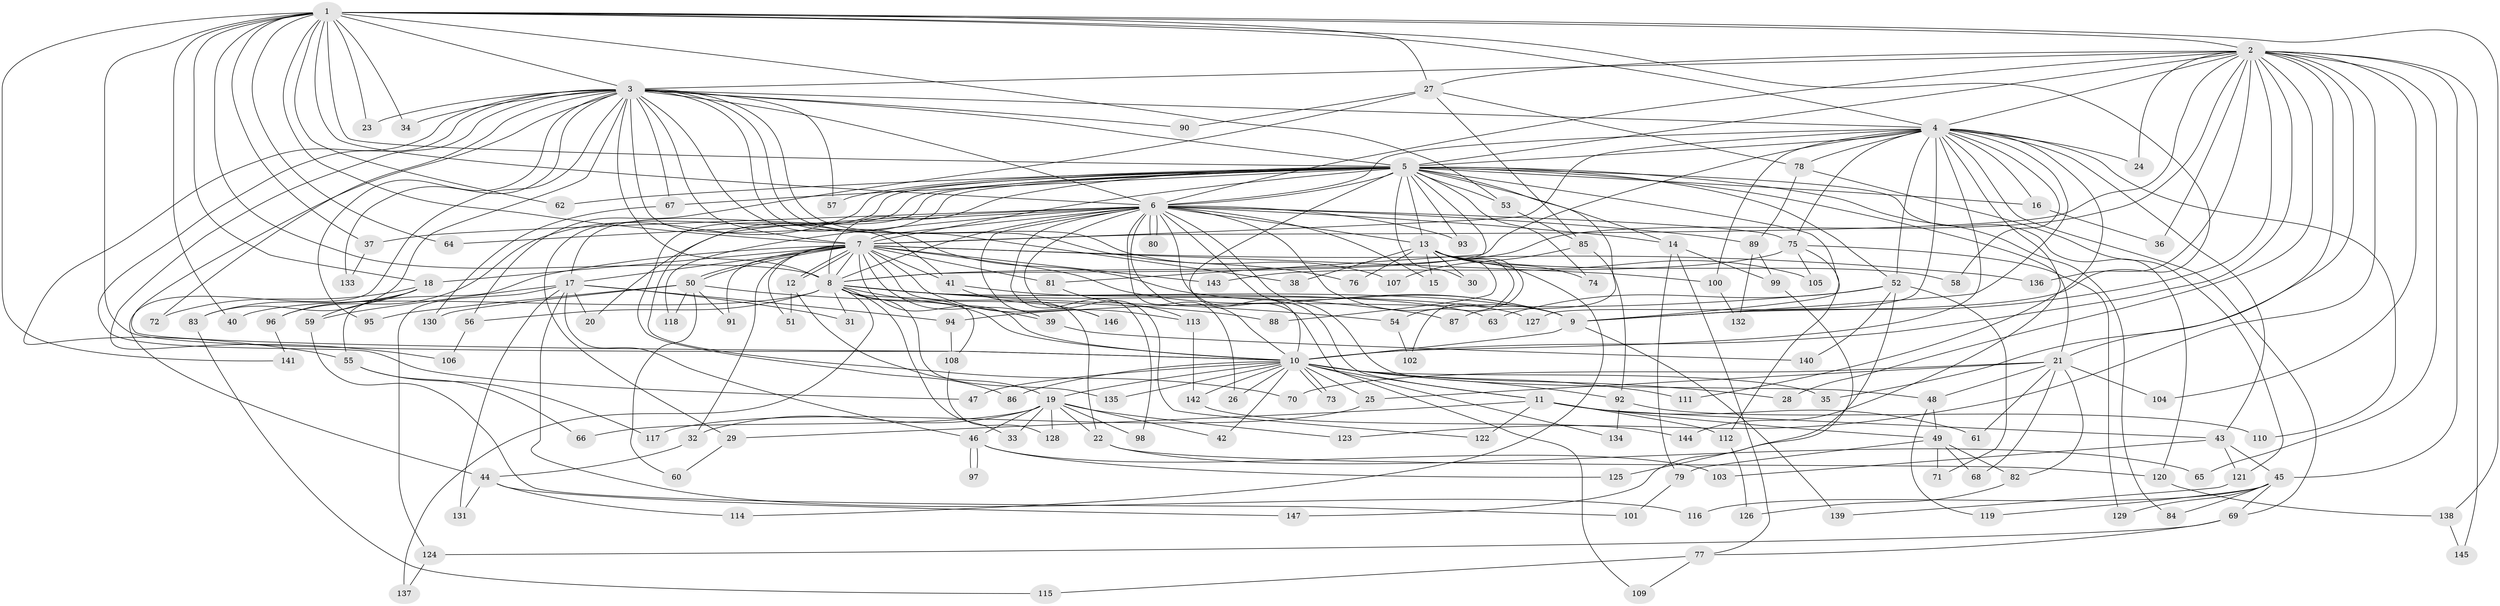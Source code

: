 // coarse degree distribution, {2: 0.5681818181818182, 1: 0.20454545454545456, 7: 0.045454545454545456, 3: 0.045454545454545456, 6: 0.022727272727272728, 13: 0.022727272727272728, 25: 0.022727272727272728, 9: 0.022727272727272728, 15: 0.022727272727272728, 17: 0.022727272727272728}
// Generated by graph-tools (version 1.1) at 2025/49/03/04/25 21:49:24]
// undirected, 147 vertices, 319 edges
graph export_dot {
graph [start="1"]
  node [color=gray90,style=filled];
  1;
  2;
  3;
  4;
  5;
  6;
  7;
  8;
  9;
  10;
  11;
  12;
  13;
  14;
  15;
  16;
  17;
  18;
  19;
  20;
  21;
  22;
  23;
  24;
  25;
  26;
  27;
  28;
  29;
  30;
  31;
  32;
  33;
  34;
  35;
  36;
  37;
  38;
  39;
  40;
  41;
  42;
  43;
  44;
  45;
  46;
  47;
  48;
  49;
  50;
  51;
  52;
  53;
  54;
  55;
  56;
  57;
  58;
  59;
  60;
  61;
  62;
  63;
  64;
  65;
  66;
  67;
  68;
  69;
  70;
  71;
  72;
  73;
  74;
  75;
  76;
  77;
  78;
  79;
  80;
  81;
  82;
  83;
  84;
  85;
  86;
  87;
  88;
  89;
  90;
  91;
  92;
  93;
  94;
  95;
  96;
  97;
  98;
  99;
  100;
  101;
  102;
  103;
  104;
  105;
  106;
  107;
  108;
  109;
  110;
  111;
  112;
  113;
  114;
  115;
  116;
  117;
  118;
  119;
  120;
  121;
  122;
  123;
  124;
  125;
  126;
  127;
  128;
  129;
  130;
  131;
  132;
  133;
  134;
  135;
  136;
  137;
  138;
  139;
  140;
  141;
  142;
  143;
  144;
  145;
  146;
  147;
  1 -- 2;
  1 -- 3;
  1 -- 4;
  1 -- 5;
  1 -- 6;
  1 -- 7;
  1 -- 8;
  1 -- 9;
  1 -- 10;
  1 -- 18;
  1 -- 23;
  1 -- 27;
  1 -- 34;
  1 -- 37;
  1 -- 40;
  1 -- 53;
  1 -- 62;
  1 -- 64;
  1 -- 138;
  1 -- 141;
  2 -- 3;
  2 -- 4;
  2 -- 5;
  2 -- 6;
  2 -- 7;
  2 -- 8;
  2 -- 9;
  2 -- 10;
  2 -- 21;
  2 -- 24;
  2 -- 27;
  2 -- 28;
  2 -- 35;
  2 -- 36;
  2 -- 45;
  2 -- 65;
  2 -- 104;
  2 -- 123;
  2 -- 136;
  2 -- 145;
  3 -- 4;
  3 -- 5;
  3 -- 6;
  3 -- 7;
  3 -- 8;
  3 -- 9;
  3 -- 10;
  3 -- 23;
  3 -- 34;
  3 -- 38;
  3 -- 41;
  3 -- 44;
  3 -- 47;
  3 -- 55;
  3 -- 57;
  3 -- 67;
  3 -- 72;
  3 -- 76;
  3 -- 83;
  3 -- 90;
  3 -- 95;
  3 -- 106;
  3 -- 107;
  3 -- 133;
  4 -- 5;
  4 -- 6;
  4 -- 7;
  4 -- 8;
  4 -- 9;
  4 -- 10;
  4 -- 16;
  4 -- 24;
  4 -- 43;
  4 -- 52;
  4 -- 58;
  4 -- 69;
  4 -- 75;
  4 -- 78;
  4 -- 100;
  4 -- 110;
  4 -- 111;
  4 -- 127;
  4 -- 144;
  5 -- 6;
  5 -- 7;
  5 -- 8;
  5 -- 9;
  5 -- 10;
  5 -- 13;
  5 -- 14;
  5 -- 16;
  5 -- 17;
  5 -- 21;
  5 -- 29;
  5 -- 30;
  5 -- 52;
  5 -- 53;
  5 -- 57;
  5 -- 62;
  5 -- 67;
  5 -- 70;
  5 -- 74;
  5 -- 81;
  5 -- 84;
  5 -- 86;
  5 -- 87;
  5 -- 93;
  5 -- 96;
  5 -- 120;
  6 -- 7;
  6 -- 8;
  6 -- 9;
  6 -- 10;
  6 -- 11;
  6 -- 13;
  6 -- 14;
  6 -- 15;
  6 -- 20;
  6 -- 26;
  6 -- 37;
  6 -- 48;
  6 -- 64;
  6 -- 75;
  6 -- 80;
  6 -- 80;
  6 -- 89;
  6 -- 93;
  6 -- 98;
  6 -- 109;
  6 -- 118;
  6 -- 122;
  6 -- 146;
  7 -- 8;
  7 -- 9;
  7 -- 10;
  7 -- 12;
  7 -- 12;
  7 -- 17;
  7 -- 18;
  7 -- 22;
  7 -- 32;
  7 -- 39;
  7 -- 41;
  7 -- 50;
  7 -- 50;
  7 -- 51;
  7 -- 55;
  7 -- 81;
  7 -- 91;
  7 -- 100;
  7 -- 113;
  7 -- 136;
  7 -- 143;
  8 -- 9;
  8 -- 10;
  8 -- 31;
  8 -- 33;
  8 -- 39;
  8 -- 40;
  8 -- 54;
  8 -- 56;
  8 -- 63;
  8 -- 87;
  8 -- 108;
  8 -- 135;
  8 -- 137;
  9 -- 10;
  9 -- 139;
  10 -- 11;
  10 -- 19;
  10 -- 25;
  10 -- 26;
  10 -- 28;
  10 -- 35;
  10 -- 42;
  10 -- 47;
  10 -- 73;
  10 -- 73;
  10 -- 86;
  10 -- 92;
  10 -- 111;
  10 -- 134;
  10 -- 135;
  10 -- 142;
  11 -- 29;
  11 -- 43;
  11 -- 49;
  11 -- 61;
  11 -- 112;
  11 -- 122;
  12 -- 19;
  12 -- 51;
  13 -- 15;
  13 -- 30;
  13 -- 38;
  13 -- 54;
  13 -- 58;
  13 -- 74;
  13 -- 76;
  13 -- 88;
  13 -- 102;
  13 -- 105;
  13 -- 114;
  14 -- 77;
  14 -- 79;
  14 -- 99;
  16 -- 36;
  17 -- 20;
  17 -- 31;
  17 -- 46;
  17 -- 59;
  17 -- 94;
  17 -- 116;
  17 -- 124;
  17 -- 131;
  18 -- 59;
  18 -- 72;
  18 -- 83;
  18 -- 96;
  19 -- 22;
  19 -- 32;
  19 -- 33;
  19 -- 42;
  19 -- 46;
  19 -- 66;
  19 -- 98;
  19 -- 123;
  19 -- 128;
  21 -- 25;
  21 -- 48;
  21 -- 61;
  21 -- 68;
  21 -- 70;
  21 -- 82;
  21 -- 104;
  22 -- 65;
  22 -- 120;
  25 -- 117;
  27 -- 56;
  27 -- 78;
  27 -- 85;
  27 -- 90;
  29 -- 60;
  32 -- 44;
  37 -- 133;
  39 -- 140;
  41 -- 127;
  41 -- 146;
  43 -- 45;
  43 -- 103;
  43 -- 121;
  44 -- 114;
  44 -- 131;
  44 -- 147;
  45 -- 69;
  45 -- 84;
  45 -- 116;
  45 -- 119;
  45 -- 129;
  46 -- 97;
  46 -- 97;
  46 -- 103;
  46 -- 125;
  48 -- 49;
  48 -- 119;
  49 -- 68;
  49 -- 71;
  49 -- 79;
  49 -- 82;
  50 -- 60;
  50 -- 88;
  50 -- 91;
  50 -- 95;
  50 -- 118;
  50 -- 130;
  52 -- 63;
  52 -- 71;
  52 -- 94;
  52 -- 125;
  52 -- 140;
  53 -- 85;
  54 -- 102;
  55 -- 66;
  55 -- 117;
  56 -- 106;
  59 -- 101;
  67 -- 130;
  69 -- 77;
  69 -- 124;
  75 -- 105;
  75 -- 112;
  75 -- 129;
  75 -- 143;
  77 -- 109;
  77 -- 115;
  78 -- 89;
  78 -- 121;
  79 -- 101;
  81 -- 113;
  82 -- 126;
  83 -- 115;
  85 -- 92;
  85 -- 107;
  89 -- 99;
  89 -- 132;
  92 -- 110;
  92 -- 134;
  94 -- 108;
  96 -- 141;
  99 -- 147;
  100 -- 132;
  108 -- 128;
  112 -- 126;
  113 -- 142;
  120 -- 138;
  121 -- 139;
  124 -- 137;
  138 -- 145;
  142 -- 144;
}
